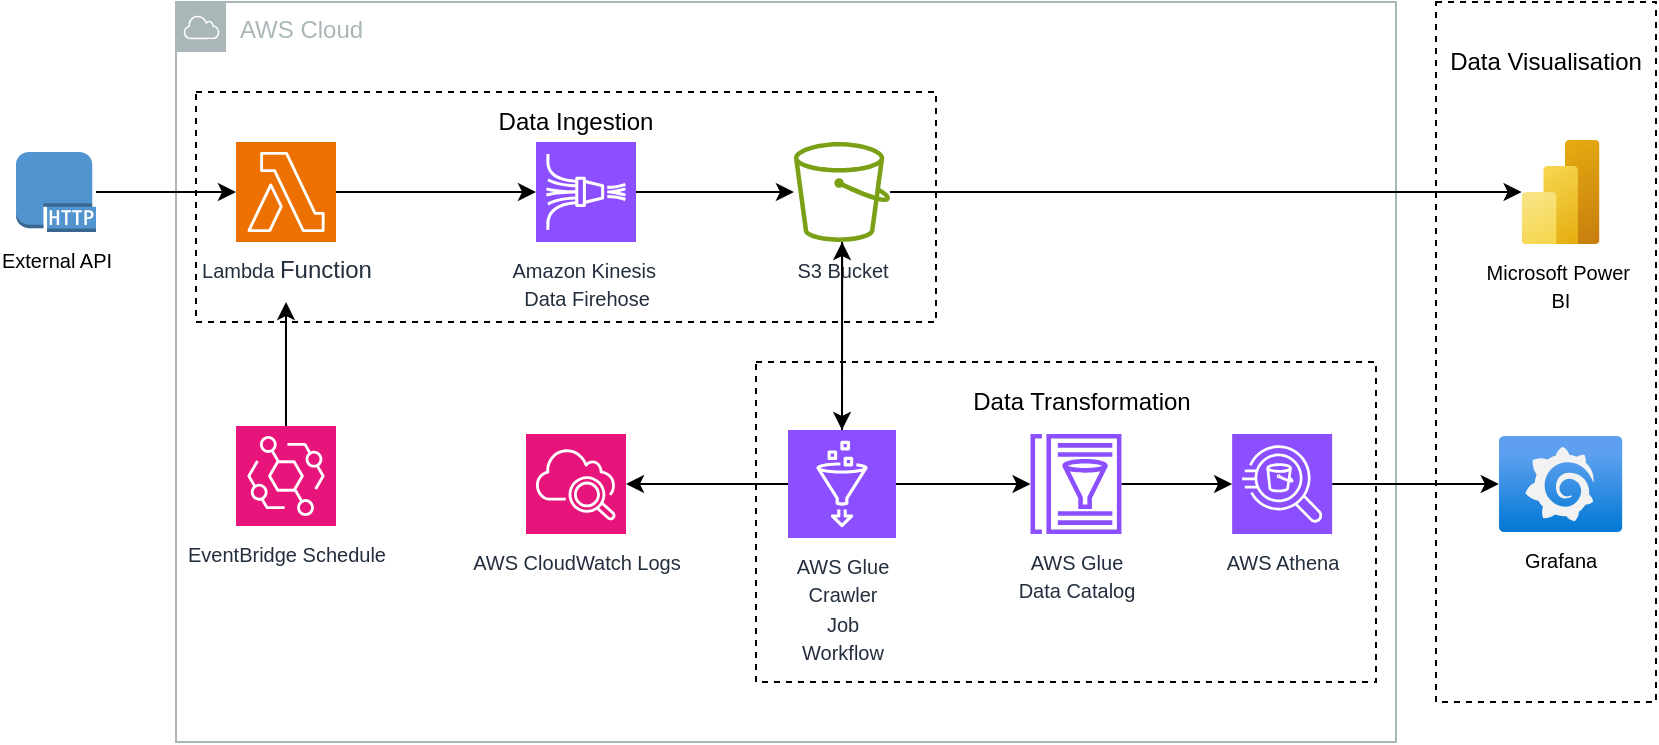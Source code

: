 <mxfile version="24.4.6" type="device">
  <diagram name="Page-1" id="3dFZ9_tYxlU9YT5L-n0_">
    <mxGraphModel dx="746" dy="459" grid="1" gridSize="10" guides="1" tooltips="1" connect="1" arrows="1" fold="1" page="1" pageScale="1" pageWidth="827" pageHeight="1169" math="0" shadow="0">
      <root>
        <mxCell id="0" />
        <mxCell id="1" parent="0" />
        <mxCell id="ej6R-_cVrrOsdgHKNDho-47" value="AWS Cloud" style="sketch=0;outlineConnect=0;gradientColor=none;html=1;whiteSpace=wrap;fontSize=12;fontStyle=0;shape=mxgraph.aws4.group;grIcon=mxgraph.aws4.group_aws_cloud;strokeColor=#AAB7B8;fillColor=none;verticalAlign=top;align=left;spacingLeft=30;fontColor=#AAB7B8;dashed=0;" vertex="1" parent="1">
          <mxGeometry x="90" y="60" width="610" height="370" as="geometry" />
        </mxCell>
        <mxCell id="ej6R-_cVrrOsdgHKNDho-42" value="" style="rounded=0;whiteSpace=wrap;html=1;fillColor=none;dashed=1;" vertex="1" parent="1">
          <mxGeometry x="380" y="240" width="310" height="160" as="geometry" />
        </mxCell>
        <mxCell id="ej6R-_cVrrOsdgHKNDho-41" value="" style="rounded=0;whiteSpace=wrap;html=1;dashed=1;fillColor=none;" vertex="1" parent="1">
          <mxGeometry x="720" y="60" width="110" height="350" as="geometry" />
        </mxCell>
        <mxCell id="ej6R-_cVrrOsdgHKNDho-40" value="" style="rounded=0;whiteSpace=wrap;html=1;dashed=1;fillColor=none;" vertex="1" parent="1">
          <mxGeometry x="100" y="105" width="370" height="115" as="geometry" />
        </mxCell>
        <mxCell id="ej6R-_cVrrOsdgHKNDho-22" value="" style="edgeStyle=orthogonalEdgeStyle;rounded=0;orthogonalLoop=1;jettySize=auto;html=1;" edge="1" parent="1" source="ej6R-_cVrrOsdgHKNDho-2" target="ej6R-_cVrrOsdgHKNDho-3">
          <mxGeometry relative="1" as="geometry" />
        </mxCell>
        <mxCell id="ej6R-_cVrrOsdgHKNDho-2" value="&lt;font style=&quot;font-size: 10px;&quot;&gt;External API&lt;/font&gt;" style="outlineConnect=0;dashed=0;verticalLabelPosition=bottom;verticalAlign=top;align=center;html=1;shape=mxgraph.aws3.http_protocol;fillColor=#5294CF;gradientColor=none;" vertex="1" parent="1">
          <mxGeometry x="10" y="135" width="40" height="40" as="geometry" />
        </mxCell>
        <mxCell id="ej6R-_cVrrOsdgHKNDho-5" value="" style="edgeStyle=orthogonalEdgeStyle;rounded=0;orthogonalLoop=1;jettySize=auto;html=1;" edge="1" parent="1" source="ej6R-_cVrrOsdgHKNDho-3" target="ej6R-_cVrrOsdgHKNDho-4">
          <mxGeometry relative="1" as="geometry" />
        </mxCell>
        <mxCell id="ej6R-_cVrrOsdgHKNDho-3" value="&lt;font style=&quot;font-size: 10px;&quot;&gt;Lambda &lt;/font&gt;Function" style="sketch=0;points=[[0,0,0],[0.25,0,0],[0.5,0,0],[0.75,0,0],[1,0,0],[0,1,0],[0.25,1,0],[0.5,1,0],[0.75,1,0],[1,1,0],[0,0.25,0],[0,0.5,0],[0,0.75,0],[1,0.25,0],[1,0.5,0],[1,0.75,0]];outlineConnect=0;fontColor=#232F3E;fillColor=#ED7100;strokeColor=#ffffff;dashed=0;verticalLabelPosition=bottom;verticalAlign=top;align=center;html=1;fontSize=12;fontStyle=0;aspect=fixed;shape=mxgraph.aws4.resourceIcon;resIcon=mxgraph.aws4.lambda;" vertex="1" parent="1">
          <mxGeometry x="120" y="130" width="50" height="50" as="geometry" />
        </mxCell>
        <mxCell id="ej6R-_cVrrOsdgHKNDho-7" value="" style="edgeStyle=orthogonalEdgeStyle;rounded=0;orthogonalLoop=1;jettySize=auto;html=1;" edge="1" parent="1" source="ej6R-_cVrrOsdgHKNDho-4" target="ej6R-_cVrrOsdgHKNDho-6">
          <mxGeometry relative="1" as="geometry" />
        </mxCell>
        <mxCell id="ej6R-_cVrrOsdgHKNDho-4" value="&lt;font style=&quot;font-size: 10px;&quot;&gt;Amazon &lt;/font&gt;&lt;font style=&quot;font-size: 10px;&quot;&gt;Kinesis&amp;nbsp;&lt;/font&gt;&lt;div style=&quot;&quot;&gt;&lt;font style=&quot;font-size: 10px;&quot;&gt;Data &lt;/font&gt;&lt;font style=&quot;font-size: 10px;&quot;&gt;Firehose&lt;/font&gt;&lt;/div&gt;" style="sketch=0;points=[[0,0,0],[0.25,0,0],[0.5,0,0],[0.75,0,0],[1,0,0],[0,1,0],[0.25,1,0],[0.5,1,0],[0.75,1,0],[1,1,0],[0,0.25,0],[0,0.5,0],[0,0.75,0],[1,0.25,0],[1,0.5,0],[1,0.75,0]];outlineConnect=0;fontColor=#232F3E;fillColor=#8C4FFF;strokeColor=#ffffff;dashed=0;verticalLabelPosition=bottom;verticalAlign=top;align=center;html=1;fontSize=12;fontStyle=0;aspect=fixed;shape=mxgraph.aws4.resourceIcon;resIcon=mxgraph.aws4.kinesis_data_firehose;" vertex="1" parent="1">
          <mxGeometry x="270" y="130" width="50" height="50" as="geometry" />
        </mxCell>
        <mxCell id="ej6R-_cVrrOsdgHKNDho-35" style="edgeStyle=orthogonalEdgeStyle;rounded=0;orthogonalLoop=1;jettySize=auto;html=1;" edge="1" parent="1" source="ej6R-_cVrrOsdgHKNDho-6" target="ej6R-_cVrrOsdgHKNDho-34">
          <mxGeometry relative="1" as="geometry" />
        </mxCell>
        <mxCell id="ej6R-_cVrrOsdgHKNDho-44" value="" style="edgeStyle=orthogonalEdgeStyle;rounded=0;orthogonalLoop=1;jettySize=auto;html=1;" edge="1" parent="1" source="ej6R-_cVrrOsdgHKNDho-6" target="ej6R-_cVrrOsdgHKNDho-15">
          <mxGeometry relative="1" as="geometry" />
        </mxCell>
        <mxCell id="ej6R-_cVrrOsdgHKNDho-6" value="&lt;font style=&quot;font-size: 10px;&quot;&gt;&lt;font style=&quot;font-size: 10px;&quot;&gt;S3 Bucke&lt;/font&gt;t&lt;/font&gt;" style="sketch=0;outlineConnect=0;fontColor=#232F3E;gradientColor=none;fillColor=#7AA116;strokeColor=none;dashed=1;verticalLabelPosition=bottom;verticalAlign=top;align=center;html=1;fontSize=12;fontStyle=0;aspect=fixed;pointerEvents=1;shape=mxgraph.aws4.bucket;" vertex="1" parent="1">
          <mxGeometry x="398.96" y="130" width="48.08" height="50" as="geometry" />
        </mxCell>
        <mxCell id="ej6R-_cVrrOsdgHKNDho-48" value="" style="edgeStyle=orthogonalEdgeStyle;rounded=0;orthogonalLoop=1;jettySize=auto;html=1;" edge="1" parent="1" source="ej6R-_cVrrOsdgHKNDho-10">
          <mxGeometry relative="1" as="geometry">
            <mxPoint x="145" y="210" as="targetPoint" />
          </mxGeometry>
        </mxCell>
        <mxCell id="ej6R-_cVrrOsdgHKNDho-10" value="&lt;font style=&quot;font-size: 10px;&quot;&gt;EventBridge Schedule&lt;/font&gt;" style="sketch=0;points=[[0,0,0],[0.25,0,0],[0.5,0,0],[0.75,0,0],[1,0,0],[0,1,0],[0.25,1,0],[0.5,1,0],[0.75,1,0],[1,1,0],[0,0.25,0],[0,0.5,0],[0,0.75,0],[1,0.25,0],[1,0.5,0],[1,0.75,0]];outlineConnect=0;fontColor=#232F3E;fillColor=#E7157B;strokeColor=#ffffff;dashed=0;verticalLabelPosition=bottom;verticalAlign=top;align=center;html=1;fontSize=12;fontStyle=0;aspect=fixed;shape=mxgraph.aws4.resourceIcon;resIcon=mxgraph.aws4.eventbridge;" vertex="1" parent="1">
          <mxGeometry x="120" y="272" width="50" height="50" as="geometry" />
        </mxCell>
        <mxCell id="ej6R-_cVrrOsdgHKNDho-12" value="&lt;font size=&quot;1&quot;&gt;AWS CloudWatch Logs&lt;/font&gt;" style="sketch=0;points=[[0,0,0],[0.25,0,0],[0.5,0,0],[0.75,0,0],[1,0,0],[0,1,0],[0.25,1,0],[0.5,1,0],[0.75,1,0],[1,1,0],[0,0.25,0],[0,0.5,0],[0,0.75,0],[1,0.25,0],[1,0.5,0],[1,0.75,0]];points=[[0,0,0],[0.25,0,0],[0.5,0,0],[0.75,0,0],[1,0,0],[0,1,0],[0.25,1,0],[0.5,1,0],[0.75,1,0],[1,1,0],[0,0.25,0],[0,0.5,0],[0,0.75,0],[1,0.25,0],[1,0.5,0],[1,0.75,0]];outlineConnect=0;fontColor=#232F3E;fillColor=#E7157B;strokeColor=#ffffff;dashed=0;verticalLabelPosition=bottom;verticalAlign=top;align=center;html=1;fontSize=12;fontStyle=0;aspect=fixed;shape=mxgraph.aws4.resourceIcon;resIcon=mxgraph.aws4.cloudwatch_2;" vertex="1" parent="1">
          <mxGeometry x="265" y="276" width="50" height="50" as="geometry" />
        </mxCell>
        <mxCell id="ej6R-_cVrrOsdgHKNDho-19" value="&lt;font style=&quot;font-size: 10px;&quot;&gt;Grafana&lt;/font&gt;" style="image;aspect=fixed;html=1;points=[];align=center;fontSize=12;image=img/lib/azure2/other/Grafana.svg;" vertex="1" parent="1">
          <mxGeometry x="751.41" y="277" width="61.81" height="48" as="geometry" />
        </mxCell>
        <mxCell id="ej6R-_cVrrOsdgHKNDho-25" value="Data Ingestion" style="text;html=1;align=center;verticalAlign=middle;whiteSpace=wrap;rounded=0;" vertex="1" parent="1">
          <mxGeometry x="250" y="105" width="80" height="30" as="geometry" />
        </mxCell>
        <mxCell id="ej6R-_cVrrOsdgHKNDho-31" value="" style="edgeStyle=orthogonalEdgeStyle;rounded=0;orthogonalLoop=1;jettySize=auto;html=1;" edge="1" parent="1" source="ej6R-_cVrrOsdgHKNDho-18" target="ej6R-_cVrrOsdgHKNDho-19">
          <mxGeometry relative="1" as="geometry" />
        </mxCell>
        <mxCell id="ej6R-_cVrrOsdgHKNDho-34" value="&lt;font style=&quot;font-size: 10px;&quot;&gt;Microsoft &lt;/font&gt;&lt;font style=&quot;font-size: 10px;&quot;&gt;Power&amp;nbsp;&lt;/font&gt;&lt;div style=&quot;&quot;&gt;&lt;font style=&quot;font-size: 10px;&quot;&gt;BI&lt;/font&gt;&lt;/div&gt;" style="image;aspect=fixed;html=1;points=[];align=center;fontSize=12;image=img/lib/azure2/analytics/Power_BI_Embedded.svg;" vertex="1" parent="1">
          <mxGeometry x="762.81" y="129" width="39" height="52" as="geometry" />
        </mxCell>
        <mxCell id="ej6R-_cVrrOsdgHKNDho-43" value="Data&amp;nbsp;&lt;span style=&quot;background-color: initial;&quot;&gt;Visualisation&lt;/span&gt;" style="text;html=1;align=center;verticalAlign=middle;whiteSpace=wrap;rounded=0;" vertex="1" parent="1">
          <mxGeometry x="720" y="75" width="110" height="30" as="geometry" />
        </mxCell>
        <mxCell id="ej6R-_cVrrOsdgHKNDho-18" value="&lt;font size=&quot;1&quot;&gt;AWS Athena&lt;/font&gt;" style="sketch=0;points=[[0,0,0],[0.25,0,0],[0.5,0,0],[0.75,0,0],[1,0,0],[0,1,0],[0.25,1,0],[0.5,1,0],[0.75,1,0],[1,1,0],[0,0.25,0],[0,0.5,0],[0,0.75,0],[1,0.25,0],[1,0.5,0],[1,0.75,0]];outlineConnect=0;fontColor=#232F3E;fillColor=#8C4FFF;strokeColor=#ffffff;dashed=0;verticalLabelPosition=bottom;verticalAlign=top;align=center;html=1;fontSize=12;fontStyle=0;aspect=fixed;shape=mxgraph.aws4.resourceIcon;resIcon=mxgraph.aws4.athena;" vertex="1" parent="1">
          <mxGeometry x="618.07" y="276" width="50" height="50" as="geometry" />
        </mxCell>
        <mxCell id="ej6R-_cVrrOsdgHKNDho-29" value="" style="edgeStyle=orthogonalEdgeStyle;rounded=0;orthogonalLoop=1;jettySize=auto;html=1;" edge="1" parent="1" source="ej6R-_cVrrOsdgHKNDho-14" target="ej6R-_cVrrOsdgHKNDho-18">
          <mxGeometry relative="1" as="geometry" />
        </mxCell>
        <mxCell id="ej6R-_cVrrOsdgHKNDho-14" value="&lt;font style=&quot;font-size: 10px;&quot;&gt;AWS Glue&lt;/font&gt;&lt;div&gt;&lt;span style=&quot;font-size: 10px;&quot;&gt;Data Catalog&lt;/span&gt;&lt;/div&gt;&lt;div&gt;&lt;span style=&quot;font-size: 10px;&quot;&gt;&lt;br&gt;&lt;/span&gt;&lt;/div&gt;" style="sketch=0;outlineConnect=0;fontColor=#232F3E;gradientColor=none;fillColor=#8C4FFF;strokeColor=none;dashed=0;verticalLabelPosition=bottom;verticalAlign=top;align=center;html=1;fontSize=12;fontStyle=0;aspect=fixed;pointerEvents=1;shape=mxgraph.aws4.glue_data_catalog;" vertex="1" parent="1">
          <mxGeometry x="516.92" y="276" width="46.15" height="50" as="geometry" />
        </mxCell>
        <mxCell id="ej6R-_cVrrOsdgHKNDho-16" value="" style="edgeStyle=orthogonalEdgeStyle;rounded=0;orthogonalLoop=1;jettySize=auto;html=1;" edge="1" parent="1" source="ej6R-_cVrrOsdgHKNDho-15" target="ej6R-_cVrrOsdgHKNDho-14">
          <mxGeometry relative="1" as="geometry" />
        </mxCell>
        <mxCell id="ej6R-_cVrrOsdgHKNDho-45" value="" style="edgeStyle=orthogonalEdgeStyle;rounded=0;orthogonalLoop=1;jettySize=auto;html=1;" edge="1" parent="1" source="ej6R-_cVrrOsdgHKNDho-15" target="ej6R-_cVrrOsdgHKNDho-12">
          <mxGeometry relative="1" as="geometry" />
        </mxCell>
        <mxCell id="ej6R-_cVrrOsdgHKNDho-49" value="" style="edgeStyle=orthogonalEdgeStyle;rounded=0;orthogonalLoop=1;jettySize=auto;html=1;" edge="1" parent="1" source="ej6R-_cVrrOsdgHKNDho-15" target="ej6R-_cVrrOsdgHKNDho-6">
          <mxGeometry relative="1" as="geometry" />
        </mxCell>
        <mxCell id="ej6R-_cVrrOsdgHKNDho-15" value="&lt;font style=&quot;font-size: 10px;&quot;&gt;AWS &lt;/font&gt;&lt;font style=&quot;font-size: 10px;&quot;&gt;Glue&lt;/font&gt;&lt;div style=&quot;&quot;&gt;&lt;font style=&quot;font-size: 10px;&quot;&gt;Crawler&lt;/font&gt;&lt;/div&gt;&lt;div style=&quot;&quot;&gt;&lt;font style=&quot;font-size: 10px;&quot;&gt;Job&lt;/font&gt;&lt;/div&gt;&lt;div style=&quot;&quot;&gt;&lt;font style=&quot;font-size: 10px;&quot;&gt;Workflow&lt;/font&gt;&lt;/div&gt;" style="sketch=0;points=[[0,0,0],[0.25,0,0],[0.5,0,0],[0.75,0,0],[1,0,0],[0,1,0],[0.25,1,0],[0.5,1,0],[0.75,1,0],[1,1,0],[0,0.25,0],[0,0.5,0],[0,0.75,0],[1,0.25,0],[1,0.5,0],[1,0.75,0]];outlineConnect=0;fontColor=#232F3E;fillColor=#8C4FFF;strokeColor=#ffffff;dashed=0;verticalLabelPosition=bottom;verticalAlign=top;align=center;html=1;fontSize=12;fontStyle=0;aspect=fixed;shape=mxgraph.aws4.resourceIcon;resIcon=mxgraph.aws4.glue;" vertex="1" parent="1">
          <mxGeometry x="396" y="274" width="54" height="54" as="geometry" />
        </mxCell>
        <mxCell id="ej6R-_cVrrOsdgHKNDho-30" value="Data Transformation" style="text;html=1;align=center;verticalAlign=middle;whiteSpace=wrap;rounded=0;" vertex="1" parent="1">
          <mxGeometry x="484.04" y="245" width="118.07" height="30" as="geometry" />
        </mxCell>
      </root>
    </mxGraphModel>
  </diagram>
</mxfile>
